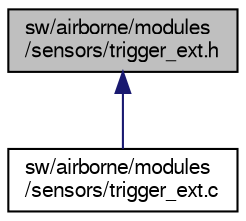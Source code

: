 digraph "sw/airborne/modules/sensors/trigger_ext.h"
{
  edge [fontname="FreeSans",fontsize="10",labelfontname="FreeSans",labelfontsize="10"];
  node [fontname="FreeSans",fontsize="10",shape=record];
  Node1 [label="sw/airborne/modules\l/sensors/trigger_ext.h",height=0.2,width=0.4,color="black", fillcolor="grey75", style="filled", fontcolor="black"];
  Node1 -> Node2 [dir="back",color="midnightblue",fontsize="10",style="solid",fontname="FreeSans"];
  Node2 [label="sw/airborne/modules\l/sensors/trigger_ext.c",height=0.2,width=0.4,color="black", fillcolor="white", style="filled",URL="$sensors_2trigger__ext_8c.html",tooltip="Measure external trigger pulse at PPM input. "];
}
